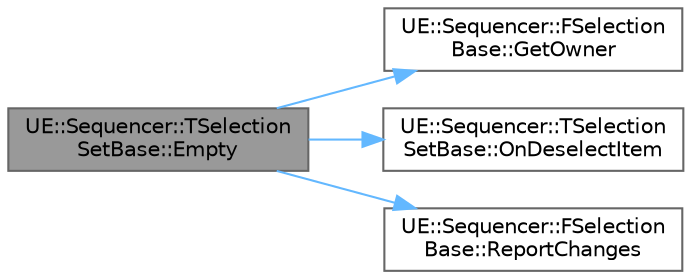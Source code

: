 digraph "UE::Sequencer::TSelectionSetBase::Empty"
{
 // INTERACTIVE_SVG=YES
 // LATEX_PDF_SIZE
  bgcolor="transparent";
  edge [fontname=Helvetica,fontsize=10,labelfontname=Helvetica,labelfontsize=10];
  node [fontname=Helvetica,fontsize=10,shape=box,height=0.2,width=0.4];
  rankdir="LR";
  Node1 [id="Node000001",label="UE::Sequencer::TSelection\lSetBase::Empty",height=0.2,width=0.4,color="gray40", fillcolor="grey60", style="filled", fontcolor="black",tooltip="Empty this selection."];
  Node1 -> Node2 [id="edge1_Node000001_Node000002",color="steelblue1",style="solid",tooltip=" "];
  Node2 [id="Node000002",label="UE::Sequencer::FSelection\lBase::GetOwner",height=0.2,width=0.4,color="grey40", fillcolor="white", style="filled",URL="$dc/dfd/classUE_1_1Sequencer_1_1FSelectionBase.html#a174ebd87f93f98adf19cd8b571da0b39",tooltip="Retrieve the owner of this instance, assuming it has been added to one."];
  Node1 -> Node3 [id="edge2_Node000001_Node000003",color="steelblue1",style="solid",tooltip=" "];
  Node3 [id="Node000003",label="UE::Sequencer::TSelection\lSetBase::OnDeselectItem",height=0.2,width=0.4,color="grey40", fillcolor="white", style="filled",URL="$d4/d0f/classUE_1_1Sequencer_1_1TSelectionSetBase.html#a01abdd8f77f909b8be514ba6907fb1df",tooltip=" "];
  Node1 -> Node4 [id="edge3_Node000001_Node000004",color="steelblue1",style="solid",tooltip=" "];
  Node4 [id="Node000004",label="UE::Sequencer::FSelection\lBase::ReportChanges",height=0.2,width=0.4,color="grey40", fillcolor="white", style="filled",URL="$dc/dfd/classUE_1_1Sequencer_1_1FSelectionBase.html#a1657f1978230980fe015672f59e43869",tooltip="Called by derived classes when they have changed."];
}
